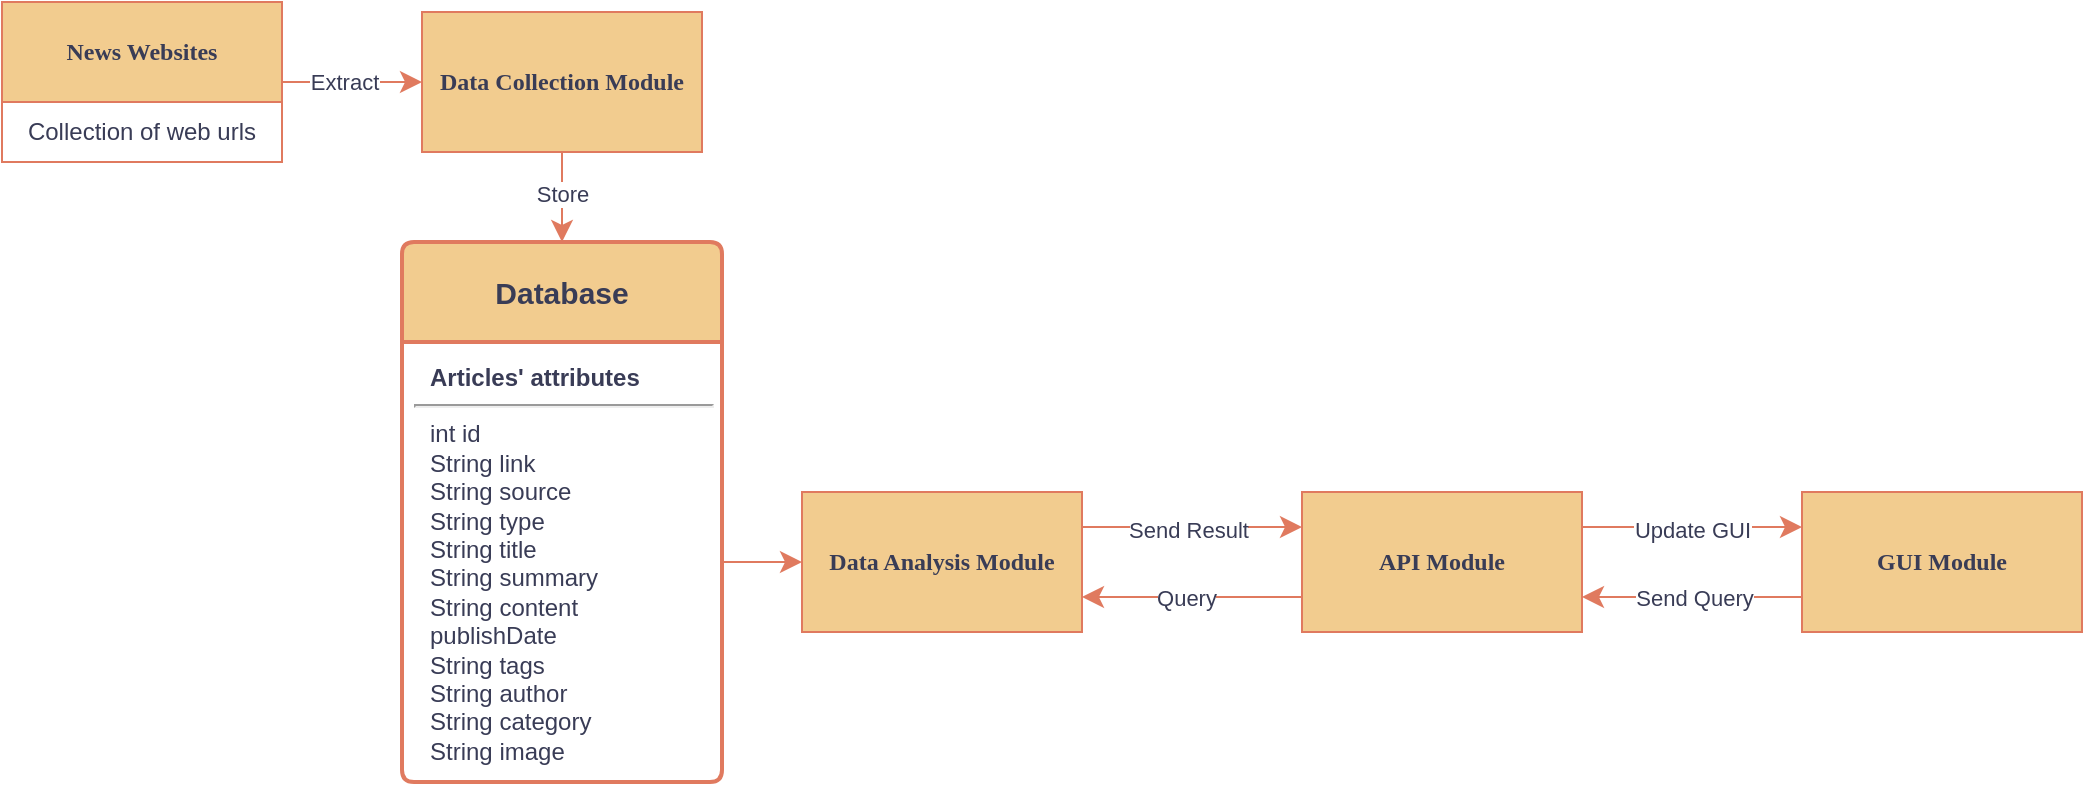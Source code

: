 <mxfile version="24.2.5" type="device">
  <diagram name="Page-1" id="52a04d89-c75d-2922-d76d-85b35f80e030">
    <mxGraphModel dx="923" dy="621" grid="1" gridSize="10" guides="1" tooltips="1" connect="1" arrows="1" fold="1" page="1" pageScale="1" pageWidth="1169" pageHeight="827" background="none" math="0" shadow="0">
      <root>
        <mxCell id="0" />
        <mxCell id="1" parent="0" />
        <mxCell id="1fdf3b25b50cf41e-27" value="" style="edgeStyle=none;html=1;labelBackgroundColor=none;startFill=0;startSize=8;endFill=1;endSize=8;fontFamily=Verdana;fontSize=12;strokeColor=#E07A5F;fontColor=default;entryX=0;entryY=0.5;entryDx=0;entryDy=0;exitX=1;exitY=0.5;exitDx=0;exitDy=0;" parent="1" source="E9xWMLLltAmGpABIkwgl-27" target="E9xWMLLltAmGpABIkwgl-3" edge="1">
          <mxGeometry relative="1" as="geometry">
            <mxPoint x="380" y="176.667" as="targetPoint" />
          </mxGeometry>
        </mxCell>
        <mxCell id="E9xWMLLltAmGpABIkwgl-33" value="Extract" style="edgeLabel;html=1;align=center;verticalAlign=middle;resizable=0;points=[];strokeColor=#E07A5F;fontColor=#393C56;fillColor=#F2CC8F;" vertex="1" connectable="0" parent="1fdf3b25b50cf41e-27">
          <mxGeometry x="0.029" y="-1" relative="1" as="geometry">
            <mxPoint x="-5" y="-1" as="offset" />
          </mxGeometry>
        </mxCell>
        <mxCell id="1fdf3b25b50cf41e-29" style="edgeStyle=none;html=1;labelBackgroundColor=none;startFill=0;startSize=8;endFill=1;endSize=8;fontFamily=Verdana;fontSize=12;strokeColor=#E07A5F;fontColor=default;exitX=0.5;exitY=1;exitDx=0;exitDy=0;entryX=0.5;entryY=0;entryDx=0;entryDy=0;" parent="1" source="E9xWMLLltAmGpABIkwgl-3" target="E9xWMLLltAmGpABIkwgl-19" edge="1">
          <mxGeometry relative="1" as="geometry">
            <mxPoint x="494.688" y="212" as="sourcePoint" />
            <mxPoint x="320" y="330" as="targetPoint" />
          </mxGeometry>
        </mxCell>
        <mxCell id="E9xWMLLltAmGpABIkwgl-32" value="Store" style="edgeLabel;html=1;align=center;verticalAlign=middle;resizable=0;points=[];strokeColor=#E07A5F;fontColor=#393C56;fillColor=#F2CC8F;" vertex="1" connectable="0" parent="1fdf3b25b50cf41e-29">
          <mxGeometry x="-0.084" relative="1" as="geometry">
            <mxPoint as="offset" />
          </mxGeometry>
        </mxCell>
        <mxCell id="1fdf3b25b50cf41e-40" style="edgeStyle=none;html=1;labelBackgroundColor=none;startFill=0;startSize=8;endFill=1;endSize=8;fontFamily=Verdana;fontSize=12;strokeColor=#E07A5F;fontColor=default;entryX=0;entryY=0.5;entryDx=0;entryDy=0;exitX=1;exitY=0.5;exitDx=0;exitDy=0;" parent="1" source="E9xWMLLltAmGpABIkwgl-20" target="E9xWMLLltAmGpABIkwgl-6" edge="1">
          <mxGeometry relative="1" as="geometry">
            <mxPoint x="390" y="355" as="sourcePoint" />
            <mxPoint x="450" y="340" as="targetPoint" />
          </mxGeometry>
        </mxCell>
        <mxCell id="1fdf3b25b50cf41e-44" value="" style="edgeStyle=none;html=1;labelBackgroundColor=none;startFill=0;startSize=8;endFill=1;endSize=8;fontFamily=Verdana;fontSize=12;strokeColor=#E07A5F;fontColor=default;exitX=0;exitY=0.75;exitDx=0;exitDy=0;entryX=1;entryY=0.75;entryDx=0;entryDy=0;" parent="1" source="E9xWMLLltAmGpABIkwgl-4" target="E9xWMLLltAmGpABIkwgl-6" edge="1">
          <mxGeometry relative="1" as="geometry">
            <mxPoint x="450" y="536" as="sourcePoint" />
            <mxPoint x="490" y="536" as="targetPoint" />
          </mxGeometry>
        </mxCell>
        <mxCell id="E9xWMLLltAmGpABIkwgl-37" value="Query" style="edgeLabel;html=1;align=center;verticalAlign=middle;resizable=0;points=[];strokeColor=#E07A5F;fontColor=#393C56;fillColor=#F2CC8F;" vertex="1" connectable="0" parent="1fdf3b25b50cf41e-44">
          <mxGeometry x="0.087" relative="1" as="geometry">
            <mxPoint x="2" as="offset" />
          </mxGeometry>
        </mxCell>
        <mxCell id="1fdf3b25b50cf41e-45" value="" style="edgeStyle=none;html=1;labelBackgroundColor=none;startFill=0;startSize=8;endFill=1;endSize=8;fontFamily=Verdana;fontSize=12;strokeColor=#E07A5F;fontColor=default;exitX=1;exitY=0.25;exitDx=0;exitDy=0;entryX=0;entryY=0.25;entryDx=0;entryDy=0;" parent="1" source="E9xWMLLltAmGpABIkwgl-6" target="E9xWMLLltAmGpABIkwgl-4" edge="1">
          <mxGeometry relative="1" as="geometry">
            <mxPoint x="560" y="510" as="sourcePoint" />
            <mxPoint x="560" y="427" as="targetPoint" />
          </mxGeometry>
        </mxCell>
        <mxCell id="E9xWMLLltAmGpABIkwgl-35" value="Send Result" style="edgeLabel;html=1;align=center;verticalAlign=middle;resizable=0;points=[];strokeColor=#E07A5F;fontColor=#393C56;fillColor=#F2CC8F;" vertex="1" connectable="0" parent="1fdf3b25b50cf41e-45">
          <mxGeometry x="0.029" y="-2" relative="1" as="geometry">
            <mxPoint x="-4" y="-1" as="offset" />
          </mxGeometry>
        </mxCell>
        <mxCell id="E9xWMLLltAmGpABIkwgl-3" value="&lt;b&gt;Data Collection Module&lt;/b&gt;" style="whiteSpace=wrap;html=1;rounded=0;shadow=0;comic=0;labelBackgroundColor=none;strokeWidth=1;fontFamily=Verdana;fontSize=12;align=center;fillColor=#F2CC8F;strokeColor=#E07A5F;fontColor=#393C56;" vertex="1" parent="1">
          <mxGeometry x="270" y="220" width="140" height="70" as="geometry" />
        </mxCell>
        <mxCell id="E9xWMLLltAmGpABIkwgl-4" value="&lt;b&gt;API Module&lt;/b&gt;" style="whiteSpace=wrap;html=1;rounded=0;shadow=0;comic=0;labelBackgroundColor=none;strokeWidth=1;fontFamily=Verdana;fontSize=12;align=center;fillColor=#F2CC8F;strokeColor=#E07A5F;fontColor=#393C56;" vertex="1" parent="1">
          <mxGeometry x="710" y="460" width="140" height="70" as="geometry" />
        </mxCell>
        <mxCell id="E9xWMLLltAmGpABIkwgl-5" value="&lt;b&gt;GUI Module&lt;/b&gt;" style="whiteSpace=wrap;html=1;rounded=0;shadow=0;comic=0;labelBackgroundColor=none;strokeWidth=1;fontFamily=Verdana;fontSize=12;align=center;fillColor=#F2CC8F;strokeColor=#E07A5F;fontColor=#393C56;" vertex="1" parent="1">
          <mxGeometry x="960" y="460" width="140" height="70" as="geometry" />
        </mxCell>
        <mxCell id="E9xWMLLltAmGpABIkwgl-6" value="&lt;b&gt;Data Analysis Module&lt;/b&gt;" style="whiteSpace=wrap;html=1;rounded=0;shadow=0;comic=0;labelBackgroundColor=none;strokeWidth=1;fontFamily=Verdana;fontSize=12;align=center;fillColor=#F2CC8F;strokeColor=#E07A5F;fontColor=#393C56;" vertex="1" parent="1">
          <mxGeometry x="460" y="460" width="140" height="70" as="geometry" />
        </mxCell>
        <mxCell id="E9xWMLLltAmGpABIkwgl-8" value="" style="edgeStyle=none;html=1;labelBackgroundColor=none;startFill=0;startSize=8;endFill=1;endSize=8;fontFamily=Verdana;fontSize=12;strokeColor=#E07A5F;fontColor=default;exitX=1;exitY=0.25;exitDx=0;exitDy=0;entryX=0;entryY=0.25;entryDx=0;entryDy=0;" edge="1" parent="1" source="E9xWMLLltAmGpABIkwgl-4" target="E9xWMLLltAmGpABIkwgl-5">
          <mxGeometry relative="1" as="geometry">
            <mxPoint x="560" y="353" as="sourcePoint" />
            <mxPoint x="620" y="353" as="targetPoint" />
          </mxGeometry>
        </mxCell>
        <mxCell id="E9xWMLLltAmGpABIkwgl-36" value="Update GUI" style="edgeLabel;html=1;align=center;verticalAlign=middle;resizable=0;points=[];strokeColor=#E07A5F;fontColor=#393C56;fillColor=#F2CC8F;" vertex="1" connectable="0" parent="E9xWMLLltAmGpABIkwgl-8">
          <mxGeometry x="-0.015" y="2" relative="1" as="geometry">
            <mxPoint x="1" y="3" as="offset" />
          </mxGeometry>
        </mxCell>
        <mxCell id="E9xWMLLltAmGpABIkwgl-9" value="" style="edgeStyle=none;html=1;labelBackgroundColor=none;startFill=0;startSize=8;endFill=1;endSize=8;fontFamily=Verdana;fontSize=12;strokeColor=#E07A5F;fontColor=default;exitX=0;exitY=0.75;exitDx=0;exitDy=0;entryX=1;entryY=0.75;entryDx=0;entryDy=0;" edge="1" parent="1" source="E9xWMLLltAmGpABIkwgl-5" target="E9xWMLLltAmGpABIkwgl-4">
          <mxGeometry relative="1" as="geometry">
            <mxPoint x="740" y="353" as="sourcePoint" />
            <mxPoint x="810" y="353" as="targetPoint" />
          </mxGeometry>
        </mxCell>
        <mxCell id="E9xWMLLltAmGpABIkwgl-38" value="Send Query" style="edgeLabel;html=1;align=center;verticalAlign=middle;resizable=0;points=[];strokeColor=#E07A5F;fontColor=#393C56;fillColor=#F2CC8F;" vertex="1" connectable="0" parent="E9xWMLLltAmGpABIkwgl-9">
          <mxGeometry x="-0.076" y="1" relative="1" as="geometry">
            <mxPoint x="-3" y="-1" as="offset" />
          </mxGeometry>
        </mxCell>
        <mxCell id="E9xWMLLltAmGpABIkwgl-19" value="&lt;b style=&quot;font-size: 15px; text-wrap: nowrap;&quot;&gt;Database&lt;/b&gt;" style="swimlane;childLayout=stackLayout;horizontal=1;startSize=50;horizontalStack=0;rounded=1;fontSize=14;fontStyle=0;strokeWidth=2;resizeParent=0;resizeLast=1;shadow=0;dashed=0;align=center;arcSize=4;whiteSpace=wrap;html=1;strokeColor=#E07A5F;fontColor=#393C56;fillColor=#F2CC8F;verticalAlign=middle;" vertex="1" parent="1">
          <mxGeometry x="260" y="335" width="160" height="270" as="geometry">
            <mxRectangle x="200" y="260" width="110" height="50" as="alternateBounds" />
          </mxGeometry>
        </mxCell>
        <mxCell id="E9xWMLLltAmGpABIkwgl-20" value="&lt;p style=&quot;text-align: center; margin: 4px 0px 0px; font-size: 15px;&quot;&gt;&lt;/p&gt;&lt;p style=&quot;text-align: justify; margin: 0px 0px 0px 8px;&quot;&gt;&lt;b&gt;Articles&#39; attributes&amp;nbsp; &amp;nbsp; &amp;nbsp; &amp;nbsp; &amp;nbsp; &amp;nbsp;&lt;/b&gt;&lt;/p&gt;&lt;hr&gt;&lt;p style=&quot;margin: 0px 0px 0px 8px;&quot;&gt;int id&lt;/p&gt;&lt;p style=&quot;margin: 0px 0px 0px 8px;&quot;&gt;String link&lt;/p&gt;&lt;p style=&quot;margin: 0px 0px 0px 8px;&quot;&gt;String source&lt;/p&gt;&lt;p style=&quot;margin: 0px 0px 0px 8px;&quot;&gt;String type&lt;/p&gt;&lt;p style=&quot;margin: 0px 0px 0px 8px;&quot;&gt;String title&lt;/p&gt;&lt;p style=&quot;margin: 0px 0px 0px 8px;&quot;&gt;&lt;span style=&quot;background-color: initial;&quot;&gt;String&amp;nbsp;&lt;/span&gt;summary&lt;/p&gt;&lt;p style=&quot;margin: 0px 0px 0px 8px;&quot;&gt;&lt;span style=&quot;background-color: initial;&quot;&gt;String&amp;nbsp;&lt;/span&gt;content&lt;/p&gt;&lt;p style=&quot;margin: 0px 0px 0px 8px;&quot;&gt;publishDate&lt;/p&gt;&lt;p style=&quot;margin: 0px 0px 0px 8px;&quot;&gt;&lt;span style=&quot;background-color: initial;&quot;&gt;String&amp;nbsp;&lt;/span&gt;tags&lt;/p&gt;&lt;p style=&quot;margin: 0px 0px 0px 8px;&quot;&gt;&lt;span style=&quot;background-color: initial;&quot;&gt;String&amp;nbsp;&lt;/span&gt;author&lt;/p&gt;&lt;p style=&quot;margin: 0px 0px 0px 8px;&quot;&gt;&lt;span style=&quot;background-color: initial;&quot;&gt;String&amp;nbsp;&lt;/span&gt;category&lt;/p&gt;&lt;p style=&quot;margin: 0px 0px 0px 8px;&quot;&gt;&lt;span style=&quot;background-color: initial;&quot;&gt;String&amp;nbsp;&lt;/span&gt;image&lt;br&gt;&lt;/p&gt;" style="align=left;strokeColor=none;fillColor=none;spacingLeft=4;fontSize=12;verticalAlign=top;resizable=0;rotatable=0;part=1;html=1;fontColor=#393C56;" vertex="1" parent="E9xWMLLltAmGpABIkwgl-19">
          <mxGeometry y="50" width="160" height="220" as="geometry" />
        </mxCell>
        <mxCell id="E9xWMLLltAmGpABIkwgl-21" style="edgeStyle=orthogonalEdgeStyle;rounded=0;orthogonalLoop=1;jettySize=auto;html=1;exitX=0.5;exitY=1;exitDx=0;exitDy=0;strokeColor=#E07A5F;fontColor=#393C56;fillColor=#F2CC8F;" edge="1" parent="E9xWMLLltAmGpABIkwgl-19" source="E9xWMLLltAmGpABIkwgl-20" target="E9xWMLLltAmGpABIkwgl-20">
          <mxGeometry relative="1" as="geometry" />
        </mxCell>
        <mxCell id="E9xWMLLltAmGpABIkwgl-27" value="&lt;b style=&quot;font-family: Verdana;&quot;&gt;News Websites&lt;/b&gt;" style="swimlane;fontStyle=1;align=center;verticalAlign=middle;childLayout=stackLayout;horizontal=1;startSize=50;horizontalStack=0;resizeParent=1;resizeParentMax=0;resizeLast=0;collapsible=1;marginBottom=0;whiteSpace=wrap;html=1;strokeColor=#E07A5F;fontColor=#393C56;fillColor=#F2CC8F;" vertex="1" parent="1">
          <mxGeometry x="60" y="215" width="140" height="80" as="geometry">
            <mxRectangle x="20" y="145" width="140" height="50" as="alternateBounds" />
          </mxGeometry>
        </mxCell>
        <mxCell id="E9xWMLLltAmGpABIkwgl-28" value="Collection of web urls" style="text;strokeColor=none;fillColor=none;align=center;verticalAlign=middle;spacingLeft=4;spacingRight=4;overflow=hidden;rotatable=0;points=[[0,0.5],[1,0.5]];portConstraint=eastwest;whiteSpace=wrap;html=1;fontColor=#393C56;" vertex="1" parent="E9xWMLLltAmGpABIkwgl-27">
          <mxGeometry y="50" width="140" height="30" as="geometry" />
        </mxCell>
      </root>
    </mxGraphModel>
  </diagram>
</mxfile>
